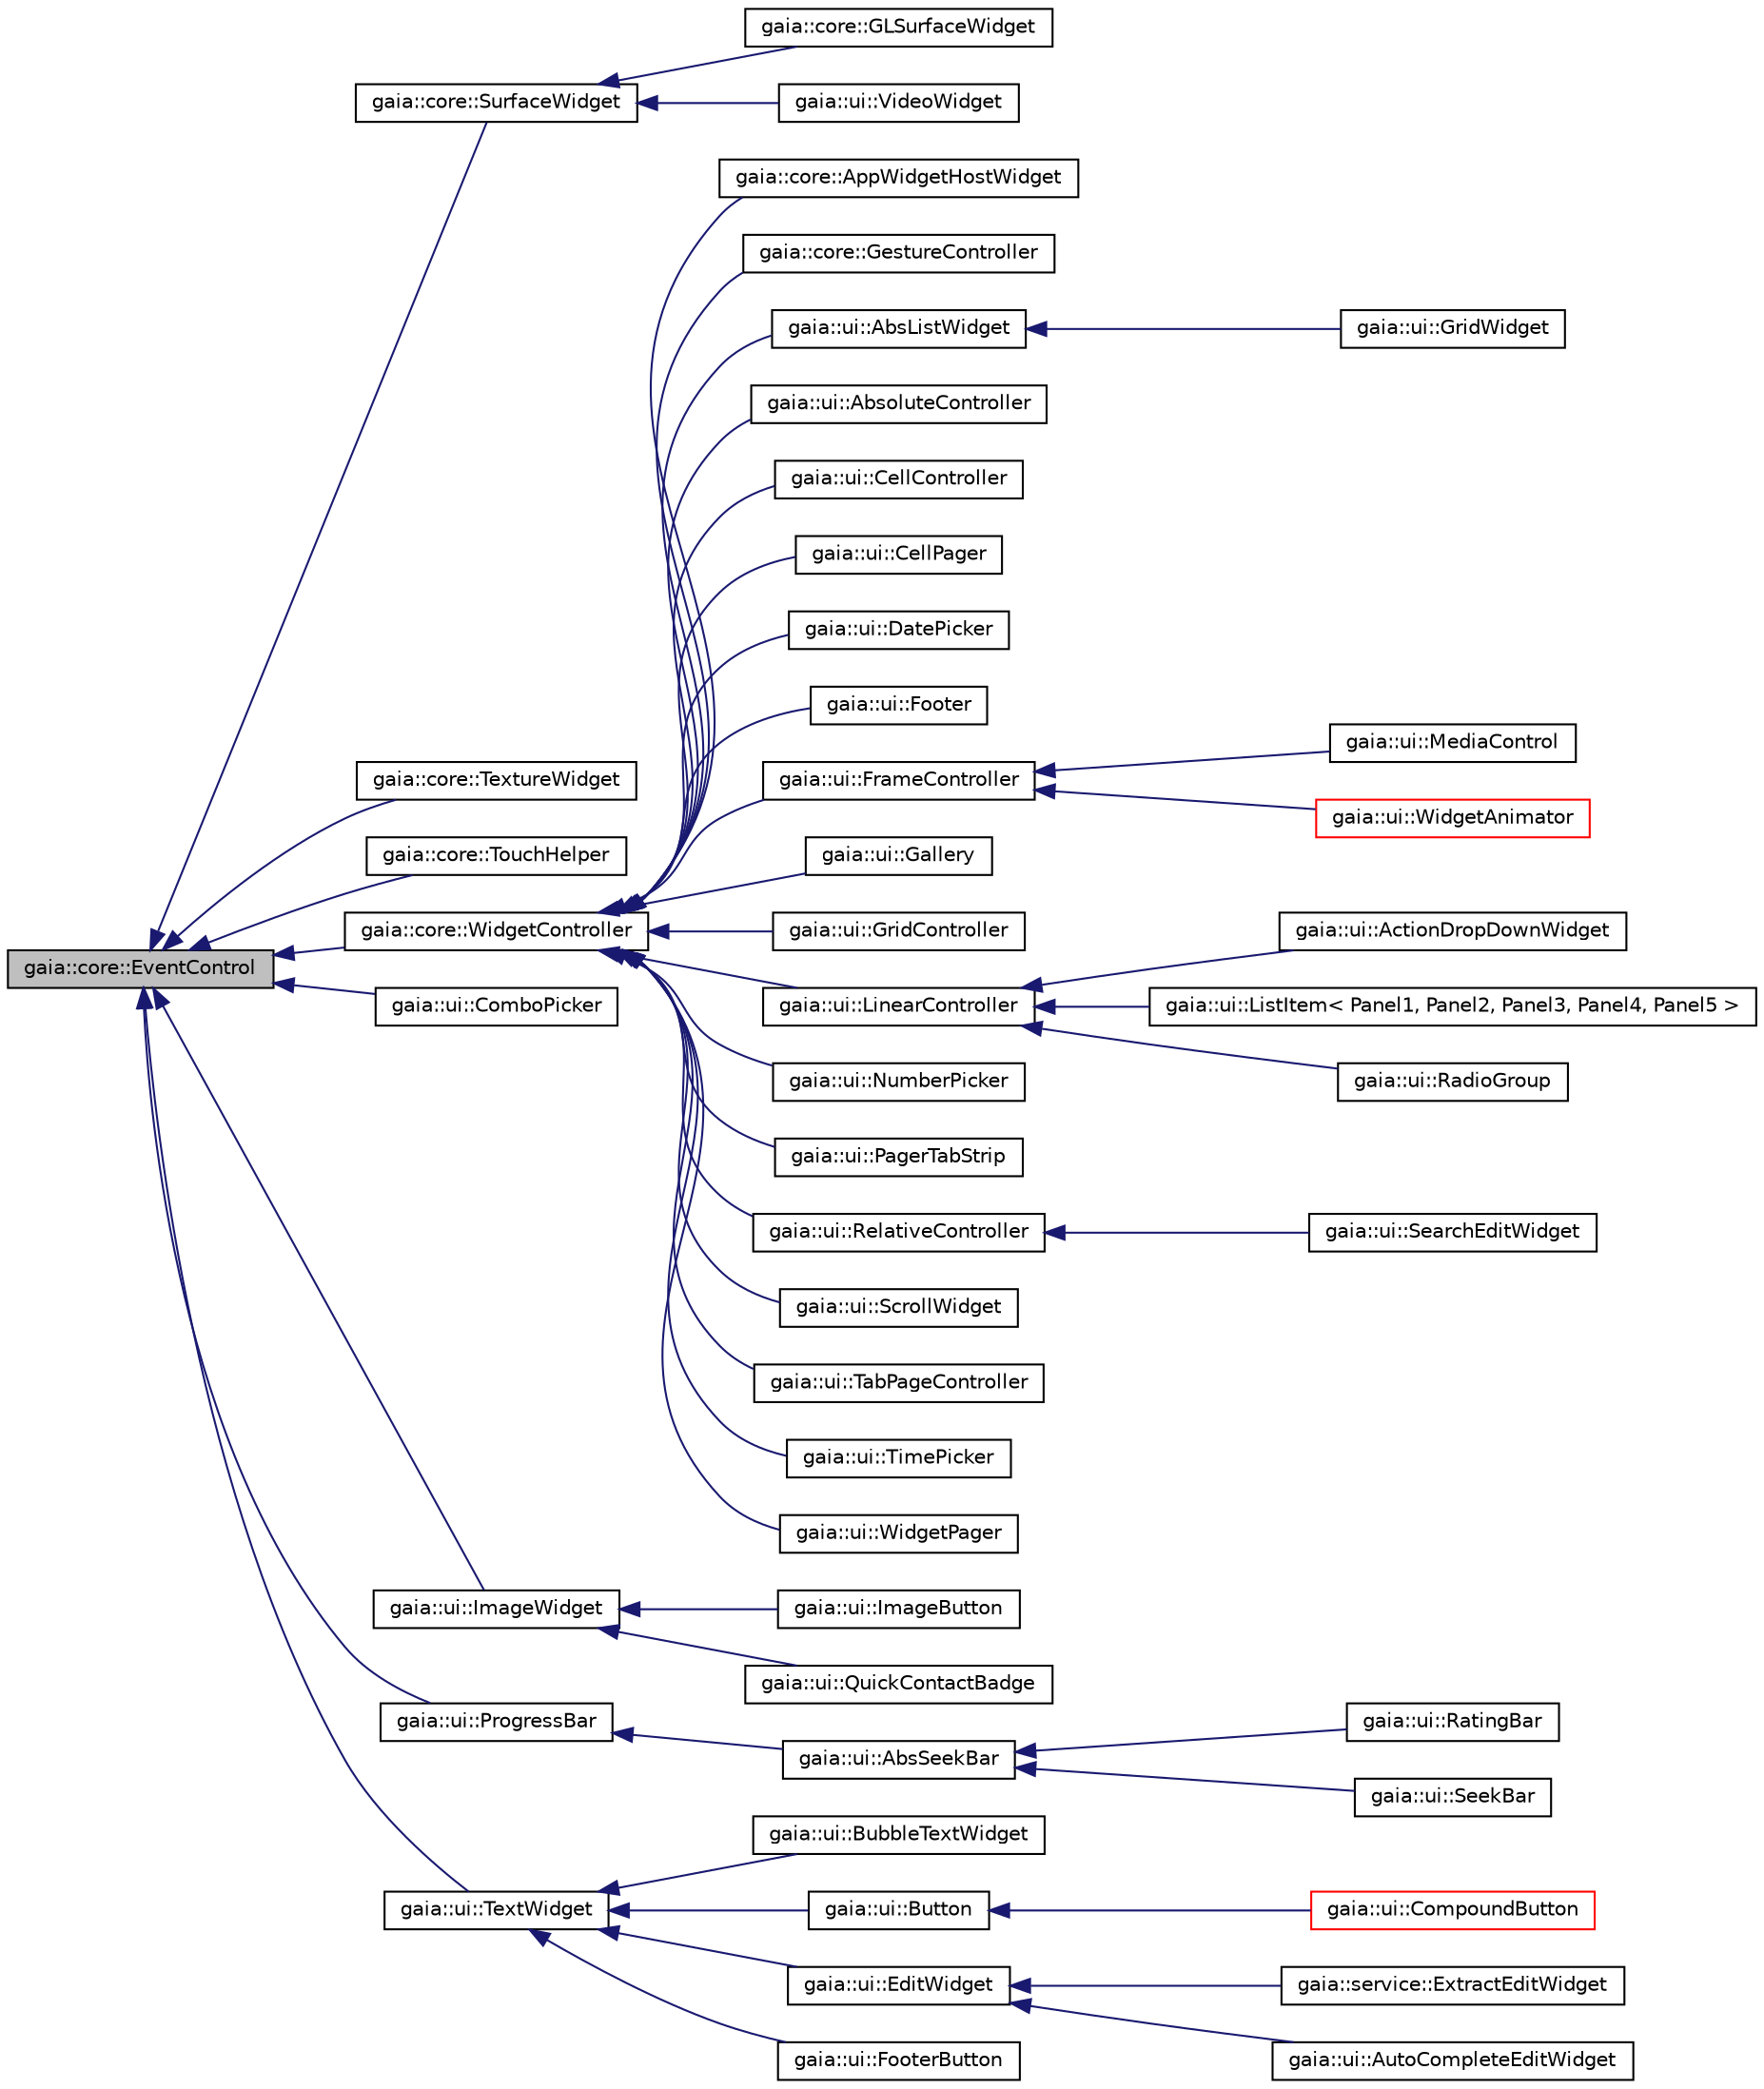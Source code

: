 digraph G
{
  edge [fontname="Helvetica",fontsize="10",labelfontname="Helvetica",labelfontsize="10"];
  node [fontname="Helvetica",fontsize="10",shape=record];
  rankdir=LR;
  Node1 [label="gaia::core::EventControl",height=0.2,width=0.4,color="black", fillcolor="grey75", style="filled" fontcolor="black"];
  Node1 -> Node2 [dir=back,color="midnightblue",fontsize="10",style="solid",fontname="Helvetica"];
  Node2 [label="gaia::core::SurfaceWidget",height=0.2,width=0.4,color="black", fillcolor="white", style="filled",URL="$d2/de8/classgaia_1_1core_1_1_surface_widget.html"];
  Node2 -> Node3 [dir=back,color="midnightblue",fontsize="10",style="solid",fontname="Helvetica"];
  Node3 [label="gaia::core::GLSurfaceWidget",height=0.2,width=0.4,color="black", fillcolor="white", style="filled",URL="$d1/de7/classgaia_1_1core_1_1_g_l_surface_widget.html"];
  Node2 -> Node4 [dir=back,color="midnightblue",fontsize="10",style="solid",fontname="Helvetica"];
  Node4 [label="gaia::ui::VideoWidget",height=0.2,width=0.4,color="black", fillcolor="white", style="filled",URL="$da/de0/classgaia_1_1ui_1_1_video_widget.html",tooltip="Displays a video file."];
  Node1 -> Node5 [dir=back,color="midnightblue",fontsize="10",style="solid",fontname="Helvetica"];
  Node5 [label="gaia::core::TextureWidget",height=0.2,width=0.4,color="black", fillcolor="white", style="filled",URL="$de/db6/classgaia_1_1core_1_1_texture_widget.html"];
  Node1 -> Node6 [dir=back,color="midnightblue",fontsize="10",style="solid",fontname="Helvetica"];
  Node6 [label="gaia::core::TouchHelper",height=0.2,width=0.4,color="black", fillcolor="white", style="filled",URL="$dd/dcc/classgaia_1_1core_1_1_touch_helper.html",tooltip="Helper class to handle touch area if you want a widget to have a larger touch area than its actual bo..."];
  Node1 -> Node7 [dir=back,color="midnightblue",fontsize="10",style="solid",fontname="Helvetica"];
  Node7 [label="gaia::core::WidgetController",height=0.2,width=0.4,color="black", fillcolor="white", style="filled",URL="$db/d6c/classgaia_1_1core_1_1_widget_controller.html",tooltip="Define the default widget layout to put sets of layout in it."];
  Node7 -> Node8 [dir=back,color="midnightblue",fontsize="10",style="solid",fontname="Helvetica"];
  Node8 [label="gaia::core::AppWidgetHostWidget",height=0.2,width=0.4,color="black", fillcolor="white", style="filled",URL="$d2/dc3/classgaia_1_1core_1_1_app_widget_host_widget.html",tooltip="Provides the glue to show AppWidget widgets."];
  Node7 -> Node9 [dir=back,color="midnightblue",fontsize="10",style="solid",fontname="Helvetica"];
  Node9 [label="gaia::core::GestureController",height=0.2,width=0.4,color="black", fillcolor="white", style="filled",URL="$db/d13/classgaia_1_1core_1_1_gesture_controller.html",tooltip="A transparent overlay for gesture input that can be placed on top of other widgets or contain other w..."];
  Node7 -> Node10 [dir=back,color="midnightblue",fontsize="10",style="solid",fontname="Helvetica"];
  Node10 [label="gaia::ui::AbsListWidget",height=0.2,width=0.4,color="black", fillcolor="white", style="filled",URL="$d9/d1a/classgaia_1_1ui_1_1_abs_list_widget.html",tooltip="This is an abstract class for List/Grid ui components."];
  Node10 -> Node11 [dir=back,color="midnightblue",fontsize="10",style="solid",fontname="Helvetica"];
  Node11 [label="gaia::ui::GridWidget",height=0.2,width=0.4,color="black", fillcolor="white", style="filled",URL="$d7/df3/classgaia_1_1ui_1_1_grid_widget.html",tooltip="It has implements the drawing of a special list item separator for Rosie style list view..."];
  Node7 -> Node12 [dir=back,color="midnightblue",fontsize="10",style="solid",fontname="Helvetica"];
  Node12 [label="gaia::ui::AbsoluteController",height=0.2,width=0.4,color="black", fillcolor="white", style="filled",URL="$df/d55/classgaia_1_1ui_1_1_absolute_controller.html",tooltip="A layout that lets you specify exact locations (x/y coordinates) of its children."];
  Node7 -> Node13 [dir=back,color="midnightblue",fontsize="10",style="solid",fontname="Helvetica"];
  Node13 [label="gaia::ui::CellController",height=0.2,width=0.4,color="black", fillcolor="white", style="filled",URL="$d6/df8/classgaia_1_1ui_1_1_cell_controller.html"];
  Node7 -> Node14 [dir=back,color="midnightblue",fontsize="10",style="solid",fontname="Helvetica"];
  Node14 [label="gaia::ui::CellPager",height=0.2,width=0.4,color="black", fillcolor="white", style="filled",URL="$d3/d95/classgaia_1_1ui_1_1_cell_pager.html"];
  Node7 -> Node15 [dir=back,color="midnightblue",fontsize="10",style="solid",fontname="Helvetica"];
  Node15 [label="gaia::ui::DatePicker",height=0.2,width=0.4,color="black", fillcolor="white", style="filled",URL="$d1/d9e/classgaia_1_1ui_1_1_date_picker.html",tooltip="This class is a widget for selecting a date."];
  Node7 -> Node16 [dir=back,color="midnightblue",fontsize="10",style="solid",fontname="Helvetica"];
  Node16 [label="gaia::ui::Footer",height=0.2,width=0.4,color="black", fillcolor="white", style="filled",URL="$d5/d48/classgaia_1_1ui_1_1_footer.html",tooltip="From your page, you can retrieve an instance of Footer by calling ActionBar.getFooter()."];
  Node7 -> Node17 [dir=back,color="midnightblue",fontsize="10",style="solid",fontname="Helvetica"];
  Node17 [label="gaia::ui::FrameController",height=0.2,width=0.4,color="black", fillcolor="white", style="filled",URL="$d6/d8d/classgaia_1_1ui_1_1_frame_controller.html",tooltip="FrameController is designed to block out an area on the screen to display a single item..."];
  Node17 -> Node18 [dir=back,color="midnightblue",fontsize="10",style="solid",fontname="Helvetica"];
  Node18 [label="gaia::ui::MediaControl",height=0.2,width=0.4,color="black", fillcolor="white", style="filled",URL="$df/d4c/classgaia_1_1ui_1_1_media_control.html",tooltip="A view containing controls for a MediaPlayer."];
  Node17 -> Node19 [dir=back,color="midnightblue",fontsize="10",style="solid",fontname="Helvetica"];
  Node19 [label="gaia::ui::WidgetAnimator",height=0.2,width=0.4,color="red", fillcolor="white", style="filled",URL="$d4/d9a/classgaia_1_1ui_1_1_widget_animator.html",tooltip="Base class for a FrameController container that will perform animations when switching between its vi..."];
  Node7 -> Node20 [dir=back,color="midnightblue",fontsize="10",style="solid",fontname="Helvetica"];
  Node20 [label="gaia::ui::Gallery",height=0.2,width=0.4,color="black", fillcolor="white", style="filled",URL="$d1/dfa/classgaia_1_1ui_1_1_gallery.html",tooltip="A class that shows items in a center-locked, horizontally scrolling list."];
  Node7 -> Node21 [dir=back,color="midnightblue",fontsize="10",style="solid",fontname="Helvetica"];
  Node21 [label="gaia::ui::GridController",height=0.2,width=0.4,color="black", fillcolor="white", style="filled",URL="$d1/d7c/classgaia_1_1ui_1_1_grid_controller.html",tooltip="A layout that places its children in a rectangular grid."];
  Node7 -> Node22 [dir=back,color="midnightblue",fontsize="10",style="solid",fontname="Helvetica"];
  Node22 [label="gaia::ui::LinearController",height=0.2,width=0.4,color="black", fillcolor="white", style="filled",URL="$da/d1d/classgaia_1_1ui_1_1_linear_controller.html",tooltip="A Layout that arranges its children in a single column or a single row."];
  Node22 -> Node23 [dir=back,color="midnightblue",fontsize="10",style="solid",fontname="Helvetica"];
  Node23 [label="gaia::ui::ActionDropDownWidget",height=0.2,width=0.4,color="black", fillcolor="white", style="filled",URL="$de/d48/classgaia_1_1ui_1_1_action_drop_down_widget.html",tooltip="The ActionDropDownWidget includes a title, a subtitle, an arrow and contents."];
  Node22 -> Node24 [dir=back,color="midnightblue",fontsize="10",style="solid",fontname="Helvetica"];
  Node24 [label="gaia::ui::ListItem\< Panel1, Panel2, Panel3, Panel4, Panel5 \>",height=0.2,width=0.4,color="black", fillcolor="white", style="filled",URL="$d1/d6d/classgaia_1_1ui_1_1_list_item.html"];
  Node22 -> Node25 [dir=back,color="midnightblue",fontsize="10",style="solid",fontname="Helvetica"];
  Node25 [label="gaia::ui::RadioGroup",height=0.2,width=0.4,color="black", fillcolor="white", style="filled",URL="$d1/d87/classgaia_1_1ui_1_1_radio_group.html",tooltip="This class is used to create a multiple-exclusion scope for a set of radio buttons."];
  Node7 -> Node26 [dir=back,color="midnightblue",fontsize="10",style="solid",fontname="Helvetica"];
  Node26 [label="gaia::ui::NumberPicker",height=0.2,width=0.4,color="black", fillcolor="white", style="filled",URL="$da/d3a/classgaia_1_1ui_1_1_number_picker.html",tooltip="A widget that enables the user to select a number form a predefined range."];
  Node7 -> Node27 [dir=back,color="midnightblue",fontsize="10",style="solid",fontname="Helvetica"];
  Node27 [label="gaia::ui::PagerTabStrip",height=0.2,width=0.4,color="black", fillcolor="white", style="filled",URL="$d7/d42/classgaia_1_1ui_1_1_pager_tab_strip.html",tooltip="PagerTabStrip is an interactive indicator of the current, next, and previous pages of a WidgetPager..."];
  Node7 -> Node28 [dir=back,color="midnightblue",fontsize="10",style="solid",fontname="Helvetica"];
  Node28 [label="gaia::ui::RelativeController",height=0.2,width=0.4,color="black", fillcolor="white", style="filled",URL="$d8/d8a/classgaia_1_1ui_1_1_relative_controller.html",tooltip="A Layout where the positions of the children can be described in relation to each other or to the par..."];
  Node28 -> Node29 [dir=back,color="midnightblue",fontsize="10",style="solid",fontname="Helvetica"];
  Node29 [label="gaia::ui::SearchEditWidget",height=0.2,width=0.4,color="black", fillcolor="white", style="filled",URL="$d5/d21/classgaia_1_1ui_1_1_search_edit_widget.html",tooltip="A special EditWidget-like widget with a clear button on its right side."];
  Node7 -> Node30 [dir=back,color="midnightblue",fontsize="10",style="solid",fontname="Helvetica"];
  Node30 [label="gaia::ui::ScrollWidget",height=0.2,width=0.4,color="black", fillcolor="white", style="filled",URL="$da/d88/classgaia_1_1ui_1_1_scroll_widget.html",tooltip="Layout container for a view hierarchy that can be scrolled by the user, allowing it to be larger than..."];
  Node7 -> Node31 [dir=back,color="midnightblue",fontsize="10",style="solid",fontname="Helvetica"];
  Node31 [label="gaia::ui::TabPageController",height=0.2,width=0.4,color="black", fillcolor="white", style="filled",URL="$d3/d8a/classgaia_1_1ui_1_1_tab_page_controller.html",tooltip="A layout that associates with fragments."];
  Node7 -> Node32 [dir=back,color="midnightblue",fontsize="10",style="solid",fontname="Helvetica"];
  Node32 [label="gaia::ui::TimePicker",height=0.2,width=0.4,color="black", fillcolor="white", style="filled",URL="$db/d31/classgaia_1_1ui_1_1_time_picker.html",tooltip="A view for selecting the time of day, in either 24 hour or AM/PM mode."];
  Node7 -> Node33 [dir=back,color="midnightblue",fontsize="10",style="solid",fontname="Helvetica"];
  Node33 [label="gaia::ui::WidgetPager",height=0.2,width=0.4,color="black", fillcolor="white", style="filled",URL="$d5/d3c/classgaia_1_1ui_1_1_widget_pager.html",tooltip="WidgetPager that allows the user to flip left and right through pages of data."];
  Node1 -> Node34 [dir=back,color="midnightblue",fontsize="10",style="solid",fontname="Helvetica"];
  Node34 [label="gaia::ui::ComboPicker",height=0.2,width=0.4,color="black", fillcolor="white", style="filled",URL="$d3/daf/classgaia_1_1ui_1_1_combo_picker.html",tooltip="A widget that displays one child at a time and lets the user pick among them."];
  Node1 -> Node35 [dir=back,color="midnightblue",fontsize="10",style="solid",fontname="Helvetica"];
  Node35 [label="gaia::ui::ImageWidget",height=0.2,width=0.4,color="black", fillcolor="white", style="filled",URL="$df/d77/classgaia_1_1ui_1_1_image_widget.html",tooltip="Displays an arbitrary image, such as an icon."];
  Node35 -> Node36 [dir=back,color="midnightblue",fontsize="10",style="solid",fontname="Helvetica"];
  Node36 [label="gaia::ui::ImageButton",height=0.2,width=0.4,color="black", fillcolor="white", style="filled",URL="$dc/dad/classgaia_1_1ui_1_1_image_button.html",tooltip="Displays a button with an image (instead of text) that can be pressed or clicked by the user..."];
  Node35 -> Node37 [dir=back,color="midnightblue",fontsize="10",style="solid",fontname="Helvetica"];
  Node37 [label="gaia::ui::QuickContactBadge",height=0.2,width=0.4,color="black", fillcolor="white", style="filled",URL="$df/d92/classgaia_1_1ui_1_1_quick_contact_badge.html",tooltip="Displays a button with an image (instead of text) that can be pressed or clicked by the user..."];
  Node1 -> Node38 [dir=back,color="midnightblue",fontsize="10",style="solid",fontname="Helvetica"];
  Node38 [label="gaia::ui::ProgressBar",height=0.2,width=0.4,color="black", fillcolor="white", style="filled",URL="$db/d7a/classgaia_1_1ui_1_1_progress_bar.html",tooltip="Visual indicator of progress in some operation."];
  Node38 -> Node39 [dir=back,color="midnightblue",fontsize="10",style="solid",fontname="Helvetica"];
  Node39 [label="gaia::ui::AbsSeekBar",height=0.2,width=0.4,color="black", fillcolor="white", style="filled",URL="$da/d52/classgaia_1_1ui_1_1_abs_seek_bar.html",tooltip="An AbsSeekBar is an extension of ProgressBar."];
  Node39 -> Node40 [dir=back,color="midnightblue",fontsize="10",style="solid",fontname="Helvetica"];
  Node40 [label="gaia::ui::RatingBar",height=0.2,width=0.4,color="black", fillcolor="white", style="filled",URL="$dc/d5a/classgaia_1_1ui_1_1_rating_bar.html",tooltip="A RatingBar is an extension of SeekBar and ProgressBar that shows a rating in stars."];
  Node39 -> Node41 [dir=back,color="midnightblue",fontsize="10",style="solid",fontname="Helvetica"];
  Node41 [label="gaia::ui::SeekBar",height=0.2,width=0.4,color="black", fillcolor="white", style="filled",URL="$d0/dfe/classgaia_1_1ui_1_1_seek_bar.html",tooltip="A SeekBar is an extension of ProgressBar that adds a draggable thumb."];
  Node1 -> Node42 [dir=back,color="midnightblue",fontsize="10",style="solid",fontname="Helvetica"];
  Node42 [label="gaia::ui::TextWidget",height=0.2,width=0.4,color="black", fillcolor="white", style="filled",URL="$d9/d0f/classgaia_1_1ui_1_1_text_widget.html",tooltip="Displays text to the user and optionally allows them to edit it."];
  Node42 -> Node43 [dir=back,color="midnightblue",fontsize="10",style="solid",fontname="Helvetica"];
  Node43 [label="gaia::ui::BubbleTextWidget",height=0.2,width=0.4,color="black", fillcolor="white", style="filled",URL="$d8/ddd/classgaia_1_1ui_1_1_bubble_text_widget.html",tooltip="Represents a BubbleText widget."];
  Node42 -> Node44 [dir=back,color="midnightblue",fontsize="10",style="solid",fontname="Helvetica"];
  Node44 [label="gaia::ui::Button",height=0.2,width=0.4,color="black", fillcolor="white", style="filled",URL="$dc/d51/classgaia_1_1ui_1_1_button.html",tooltip="Represents a push-button widget."];
  Node44 -> Node45 [dir=back,color="midnightblue",fontsize="10",style="solid",fontname="Helvetica"];
  Node45 [label="gaia::ui::CompoundButton",height=0.2,width=0.4,color="red", fillcolor="white", style="filled",URL="$de/d6f/classgaia_1_1ui_1_1_compound_button.html",tooltip="A button with two states, checked and unchecked."];
  Node42 -> Node46 [dir=back,color="midnightblue",fontsize="10",style="solid",fontname="Helvetica"];
  Node46 [label="gaia::ui::EditWidget",height=0.2,width=0.4,color="black", fillcolor="white", style="filled",URL="$d3/d9c/classgaia_1_1ui_1_1_edit_widget.html",tooltip="EditWidget is a thin veneer over TextWidget that configures itself to be editable."];
  Node46 -> Node47 [dir=back,color="midnightblue",fontsize="10",style="solid",fontname="Helvetica"];
  Node47 [label="gaia::service::ExtractEditWidget",height=0.2,width=0.4,color="black", fillcolor="white", style="filled",URL="$d8/d8f/classgaia_1_1service_1_1_extract_edit_widget.html",tooltip="Specialization of EditWidget for showing and interacting with the extracted text in a full-screen inp..."];
  Node46 -> Node48 [dir=back,color="midnightblue",fontsize="10",style="solid",fontname="Helvetica"];
  Node48 [label="gaia::ui::AutoCompleteEditWidget",height=0.2,width=0.4,color="black", fillcolor="white", style="filled",URL="$d5/d45/classgaia_1_1ui_1_1_auto_complete_edit_widget.html",tooltip="An editable TextView that shows completion suggestions automatically while the user is typing..."];
  Node42 -> Node49 [dir=back,color="midnightblue",fontsize="10",style="solid",fontname="Helvetica"];
  Node49 [label="gaia::ui::FooterButton",height=0.2,width=0.4,color="black", fillcolor="white", style="filled",URL="$da/d2c/classgaia_1_1ui_1_1_footer_button.html",tooltip="The FooterButton can be pressed, or clicked, by the user to perform an action."];
}
